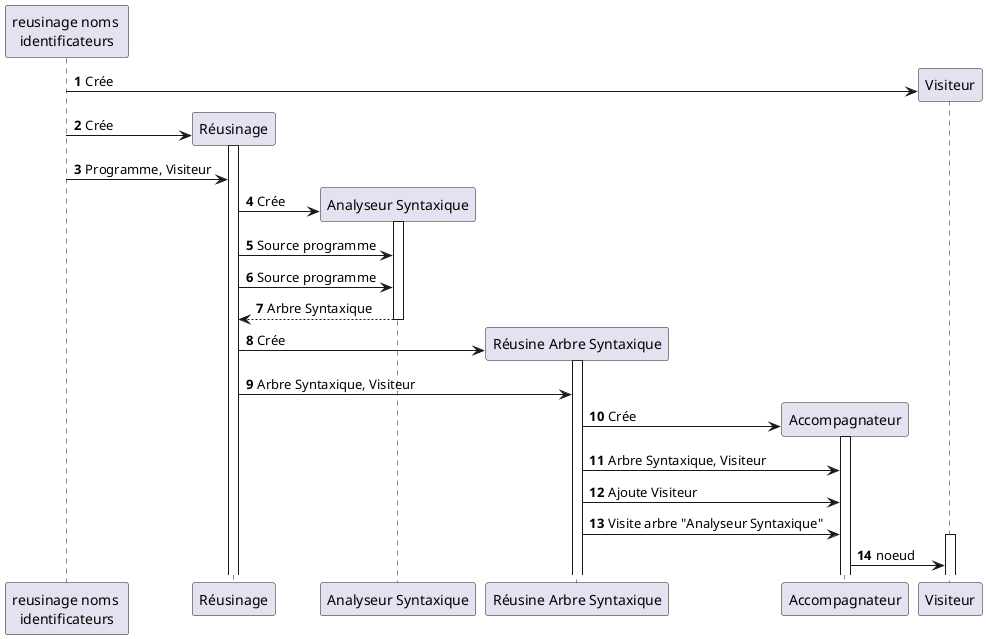 @startuml
'https://plantuml.com/sequence-diagram

autonumber
participant "reusinage noms \nidentificateurs" as RN
participant "Réusinage" as R
participant "Analyseur Syntaxique" as AS
participant "Réusine Arbre Syntaxique" as RAS
participant "Accompagnateur"    as Ac
participant "Visiteur"    as V

RN -> V **: Crée
RN -> R **: Crée
activate R
RN -> R : Programme, Visiteur
R -> AS **: Crée
activate AS
R -> AS : Source programme
R -> AS : Source programme
R <-- AS : Arbre Syntaxique
deactivate AS
R -> RAS **: Crée
activate RAS
R -> RAS : Arbre Syntaxique, Visiteur

RAS -> Ac **: Crée
activate Ac
RAS-> Ac : Arbre Syntaxique, Visiteur

RAS-> Ac : Ajoute Visiteur
RAS-> Ac : Visite arbre "Analyseur Syntaxique"
activate V
Ac -> V : noeud

@enduml